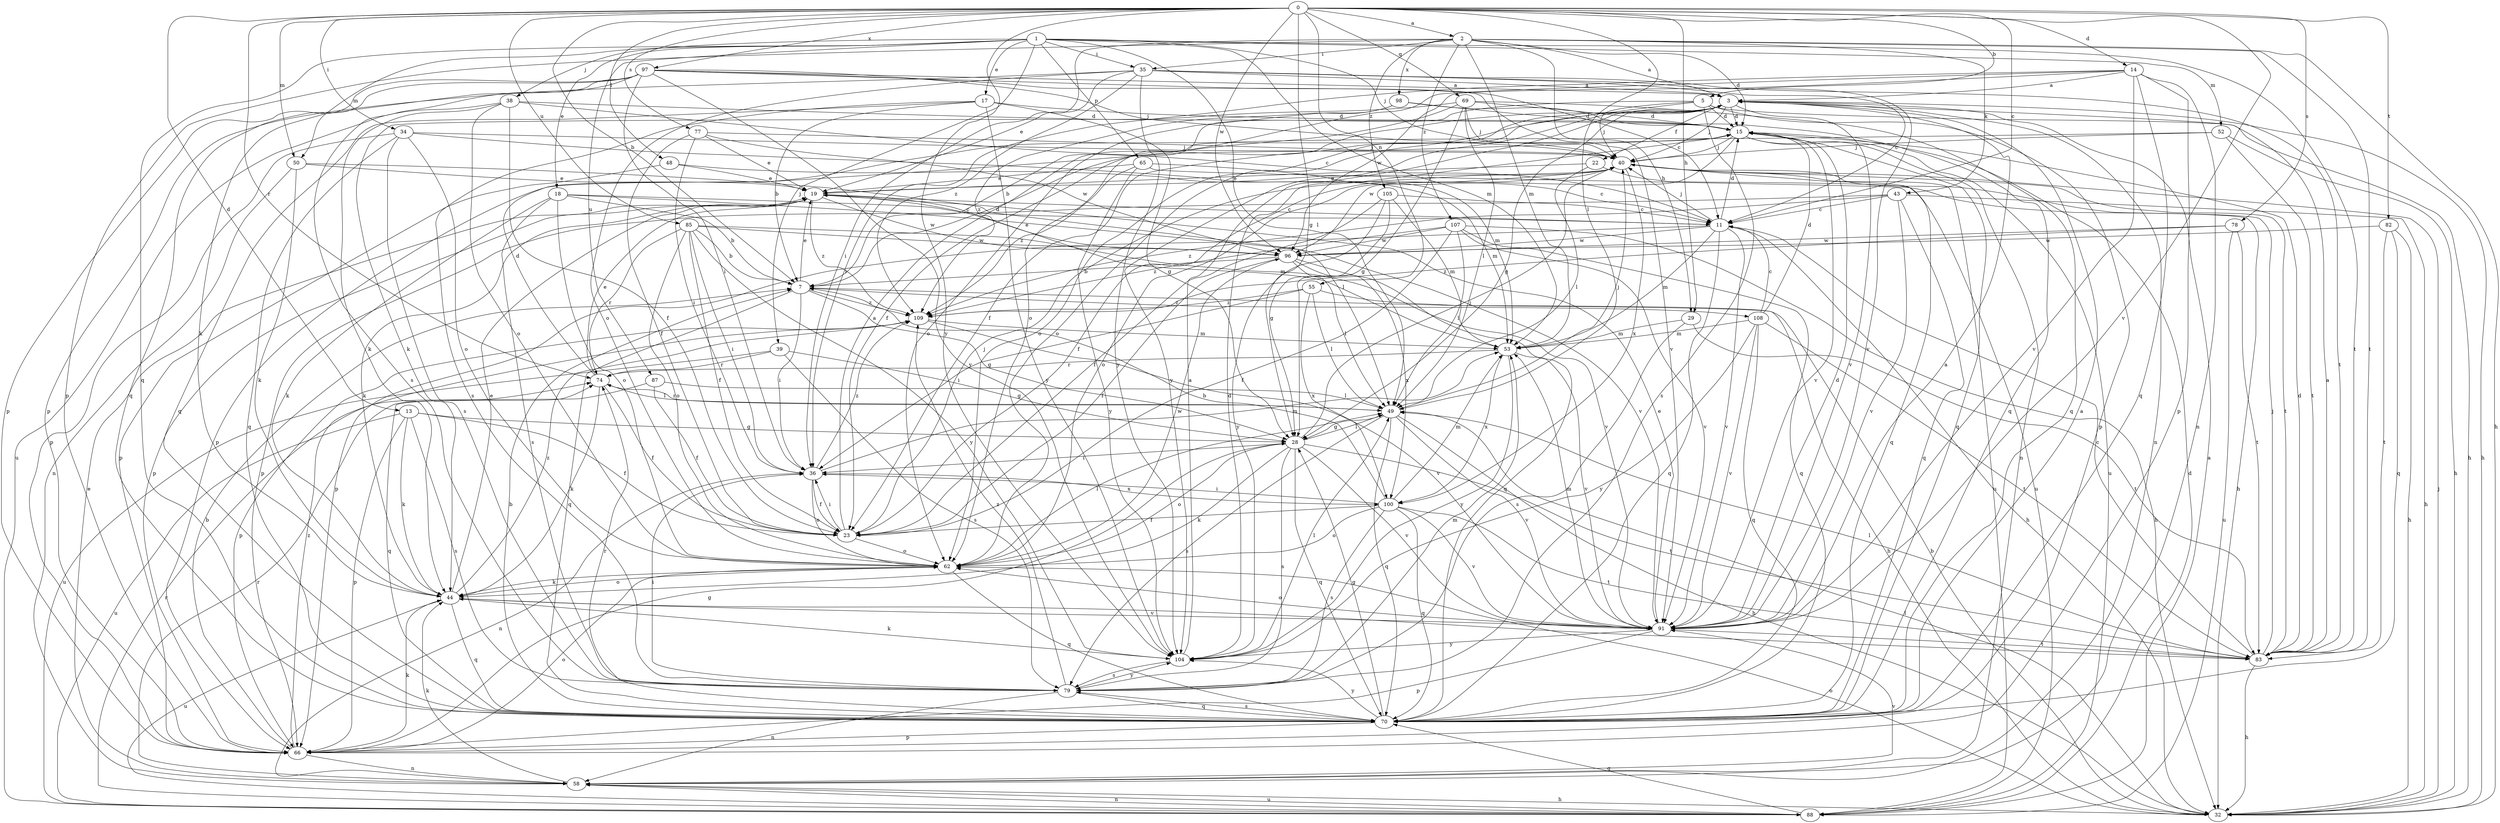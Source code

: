 strict digraph  {
0;
1;
2;
3;
5;
7;
11;
13;
14;
15;
17;
18;
19;
22;
23;
28;
29;
32;
34;
35;
36;
38;
39;
40;
43;
44;
48;
49;
50;
52;
53;
55;
58;
62;
65;
66;
69;
70;
74;
77;
78;
79;
82;
83;
85;
87;
88;
91;
96;
97;
98;
100;
104;
105;
107;
108;
109;
0 -> 2  [label=a];
0 -> 5  [label=b];
0 -> 7  [label=b];
0 -> 11  [label=c];
0 -> 13  [label=d];
0 -> 14  [label=d];
0 -> 28  [label=g];
0 -> 29  [label=h];
0 -> 34  [label=i];
0 -> 48  [label=l];
0 -> 49  [label=l];
0 -> 50  [label=m];
0 -> 55  [label=n];
0 -> 69  [label=q];
0 -> 74  [label=r];
0 -> 77  [label=s];
0 -> 78  [label=s];
0 -> 82  [label=t];
0 -> 85  [label=u];
0 -> 91  [label=v];
0 -> 96  [label=w];
0 -> 97  [label=x];
0 -> 104  [label=y];
1 -> 17  [label=e];
1 -> 18  [label=e];
1 -> 35  [label=i];
1 -> 38  [label=j];
1 -> 39  [label=j];
1 -> 40  [label=j];
1 -> 49  [label=l];
1 -> 50  [label=m];
1 -> 52  [label=m];
1 -> 53  [label=m];
1 -> 65  [label=p];
1 -> 70  [label=q];
1 -> 83  [label=t];
1 -> 87  [label=u];
2 -> 3  [label=a];
2 -> 15  [label=d];
2 -> 29  [label=h];
2 -> 32  [label=h];
2 -> 35  [label=i];
2 -> 36  [label=i];
2 -> 43  [label=k];
2 -> 53  [label=m];
2 -> 66  [label=p];
2 -> 83  [label=t];
2 -> 98  [label=x];
2 -> 105  [label=z];
2 -> 107  [label=z];
3 -> 15  [label=d];
3 -> 22  [label=f];
3 -> 23  [label=f];
3 -> 28  [label=g];
3 -> 32  [label=h];
3 -> 40  [label=j];
3 -> 58  [label=n];
3 -> 62  [label=o];
3 -> 91  [label=v];
3 -> 104  [label=y];
5 -> 7  [label=b];
5 -> 15  [label=d];
5 -> 32  [label=h];
5 -> 40  [label=j];
5 -> 62  [label=o];
5 -> 66  [label=p];
5 -> 79  [label=s];
7 -> 15  [label=d];
7 -> 19  [label=e];
7 -> 28  [label=g];
7 -> 36  [label=i];
7 -> 70  [label=q];
7 -> 108  [label=z];
7 -> 109  [label=z];
11 -> 15  [label=d];
11 -> 32  [label=h];
11 -> 40  [label=j];
11 -> 53  [label=m];
11 -> 66  [label=p];
11 -> 70  [label=q];
11 -> 91  [label=v];
11 -> 96  [label=w];
13 -> 23  [label=f];
13 -> 28  [label=g];
13 -> 44  [label=k];
13 -> 66  [label=p];
13 -> 79  [label=s];
13 -> 88  [label=u];
14 -> 3  [label=a];
14 -> 36  [label=i];
14 -> 58  [label=n];
14 -> 62  [label=o];
14 -> 66  [label=p];
14 -> 70  [label=q];
14 -> 91  [label=v];
14 -> 96  [label=w];
15 -> 40  [label=j];
15 -> 58  [label=n];
15 -> 70  [label=q];
15 -> 88  [label=u];
15 -> 91  [label=v];
15 -> 96  [label=w];
17 -> 7  [label=b];
17 -> 15  [label=d];
17 -> 28  [label=g];
17 -> 70  [label=q];
17 -> 79  [label=s];
17 -> 104  [label=y];
18 -> 7  [label=b];
18 -> 11  [label=c];
18 -> 44  [label=k];
18 -> 62  [label=o];
18 -> 79  [label=s];
18 -> 91  [label=v];
19 -> 11  [label=c];
19 -> 44  [label=k];
19 -> 53  [label=m];
19 -> 66  [label=p];
19 -> 96  [label=w];
19 -> 109  [label=z];
22 -> 19  [label=e];
22 -> 49  [label=l];
22 -> 88  [label=u];
23 -> 3  [label=a];
23 -> 36  [label=i];
23 -> 40  [label=j];
23 -> 62  [label=o];
28 -> 36  [label=i];
28 -> 40  [label=j];
28 -> 44  [label=k];
28 -> 49  [label=l];
28 -> 62  [label=o];
28 -> 70  [label=q];
28 -> 79  [label=s];
28 -> 83  [label=t];
28 -> 91  [label=v];
29 -> 53  [label=m];
29 -> 79  [label=s];
29 -> 83  [label=t];
32 -> 7  [label=b];
32 -> 40  [label=j];
32 -> 49  [label=l];
32 -> 62  [label=o];
34 -> 40  [label=j];
34 -> 53  [label=m];
34 -> 62  [label=o];
34 -> 66  [label=p];
34 -> 70  [label=q];
34 -> 79  [label=s];
35 -> 3  [label=a];
35 -> 11  [label=c];
35 -> 19  [label=e];
35 -> 62  [label=o];
35 -> 66  [label=p];
35 -> 83  [label=t];
35 -> 91  [label=v];
35 -> 104  [label=y];
35 -> 109  [label=z];
36 -> 23  [label=f];
36 -> 53  [label=m];
36 -> 58  [label=n];
36 -> 62  [label=o];
36 -> 100  [label=x];
36 -> 109  [label=z];
38 -> 11  [label=c];
38 -> 15  [label=d];
38 -> 23  [label=f];
38 -> 44  [label=k];
38 -> 62  [label=o];
38 -> 88  [label=u];
39 -> 28  [label=g];
39 -> 74  [label=r];
39 -> 79  [label=s];
39 -> 88  [label=u];
40 -> 19  [label=e];
40 -> 23  [label=f];
40 -> 62  [label=o];
40 -> 70  [label=q];
40 -> 83  [label=t];
40 -> 88  [label=u];
40 -> 100  [label=x];
43 -> 11  [label=c];
43 -> 32  [label=h];
43 -> 66  [label=p];
43 -> 70  [label=q];
43 -> 91  [label=v];
43 -> 109  [label=z];
44 -> 19  [label=e];
44 -> 62  [label=o];
44 -> 70  [label=q];
44 -> 83  [label=t];
44 -> 88  [label=u];
44 -> 91  [label=v];
44 -> 109  [label=z];
48 -> 19  [label=e];
48 -> 53  [label=m];
48 -> 66  [label=p];
49 -> 28  [label=g];
49 -> 32  [label=h];
49 -> 40  [label=j];
49 -> 70  [label=q];
49 -> 74  [label=r];
49 -> 79  [label=s];
49 -> 91  [label=v];
50 -> 19  [label=e];
50 -> 44  [label=k];
50 -> 49  [label=l];
50 -> 58  [label=n];
52 -> 32  [label=h];
52 -> 40  [label=j];
52 -> 66  [label=p];
52 -> 83  [label=t];
53 -> 74  [label=r];
53 -> 91  [label=v];
53 -> 100  [label=x];
53 -> 104  [label=y];
55 -> 32  [label=h];
55 -> 36  [label=i];
55 -> 49  [label=l];
55 -> 100  [label=x];
55 -> 109  [label=z];
58 -> 19  [label=e];
58 -> 32  [label=h];
58 -> 44  [label=k];
58 -> 74  [label=r];
58 -> 88  [label=u];
58 -> 91  [label=v];
62 -> 44  [label=k];
62 -> 49  [label=l];
62 -> 70  [label=q];
62 -> 96  [label=w];
65 -> 11  [label=c];
65 -> 19  [label=e];
65 -> 32  [label=h];
65 -> 104  [label=y];
65 -> 109  [label=z];
66 -> 7  [label=b];
66 -> 28  [label=g];
66 -> 44  [label=k];
66 -> 58  [label=n];
66 -> 62  [label=o];
66 -> 109  [label=z];
69 -> 15  [label=d];
69 -> 23  [label=f];
69 -> 28  [label=g];
69 -> 40  [label=j];
69 -> 44  [label=k];
69 -> 49  [label=l];
69 -> 70  [label=q];
70 -> 3  [label=a];
70 -> 7  [label=b];
70 -> 28  [label=g];
70 -> 66  [label=p];
70 -> 74  [label=r];
70 -> 79  [label=s];
70 -> 104  [label=y];
74 -> 15  [label=d];
74 -> 19  [label=e];
74 -> 23  [label=f];
74 -> 44  [label=k];
74 -> 49  [label=l];
77 -> 19  [label=e];
77 -> 23  [label=f];
77 -> 36  [label=i];
77 -> 40  [label=j];
77 -> 96  [label=w];
78 -> 83  [label=t];
78 -> 88  [label=u];
78 -> 96  [label=w];
78 -> 109  [label=z];
79 -> 36  [label=i];
79 -> 53  [label=m];
79 -> 58  [label=n];
79 -> 70  [label=q];
79 -> 104  [label=y];
79 -> 109  [label=z];
82 -> 32  [label=h];
82 -> 70  [label=q];
82 -> 83  [label=t];
82 -> 96  [label=w];
83 -> 3  [label=a];
83 -> 11  [label=c];
83 -> 15  [label=d];
83 -> 32  [label=h];
83 -> 40  [label=j];
83 -> 49  [label=l];
85 -> 7  [label=b];
85 -> 23  [label=f];
85 -> 36  [label=i];
85 -> 62  [label=o];
85 -> 74  [label=r];
85 -> 91  [label=v];
85 -> 96  [label=w];
85 -> 104  [label=y];
87 -> 23  [label=f];
87 -> 49  [label=l];
87 -> 70  [label=q];
88 -> 3  [label=a];
88 -> 15  [label=d];
88 -> 58  [label=n];
88 -> 70  [label=q];
88 -> 74  [label=r];
91 -> 3  [label=a];
91 -> 15  [label=d];
91 -> 19  [label=e];
91 -> 53  [label=m];
91 -> 62  [label=o];
91 -> 66  [label=p];
91 -> 83  [label=t];
91 -> 104  [label=y];
96 -> 7  [label=b];
96 -> 19  [label=e];
96 -> 23  [label=f];
96 -> 49  [label=l];
96 -> 70  [label=q];
96 -> 100  [label=x];
97 -> 3  [label=a];
97 -> 11  [label=c];
97 -> 36  [label=i];
97 -> 40  [label=j];
97 -> 44  [label=k];
97 -> 66  [label=p];
97 -> 70  [label=q];
97 -> 79  [label=s];
97 -> 91  [label=v];
97 -> 104  [label=y];
98 -> 15  [label=d];
98 -> 62  [label=o];
98 -> 70  [label=q];
98 -> 109  [label=z];
100 -> 7  [label=b];
100 -> 23  [label=f];
100 -> 36  [label=i];
100 -> 53  [label=m];
100 -> 62  [label=o];
100 -> 70  [label=q];
100 -> 79  [label=s];
100 -> 83  [label=t];
100 -> 91  [label=v];
104 -> 3  [label=a];
104 -> 15  [label=d];
104 -> 44  [label=k];
104 -> 49  [label=l];
104 -> 79  [label=s];
105 -> 11  [label=c];
105 -> 23  [label=f];
105 -> 28  [label=g];
105 -> 53  [label=m];
105 -> 104  [label=y];
107 -> 23  [label=f];
107 -> 32  [label=h];
107 -> 49  [label=l];
107 -> 70  [label=q];
107 -> 91  [label=v];
107 -> 96  [label=w];
107 -> 109  [label=z];
108 -> 11  [label=c];
108 -> 15  [label=d];
108 -> 53  [label=m];
108 -> 70  [label=q];
108 -> 83  [label=t];
108 -> 91  [label=v];
108 -> 104  [label=y];
109 -> 53  [label=m];
109 -> 66  [label=p];
109 -> 91  [label=v];
}
